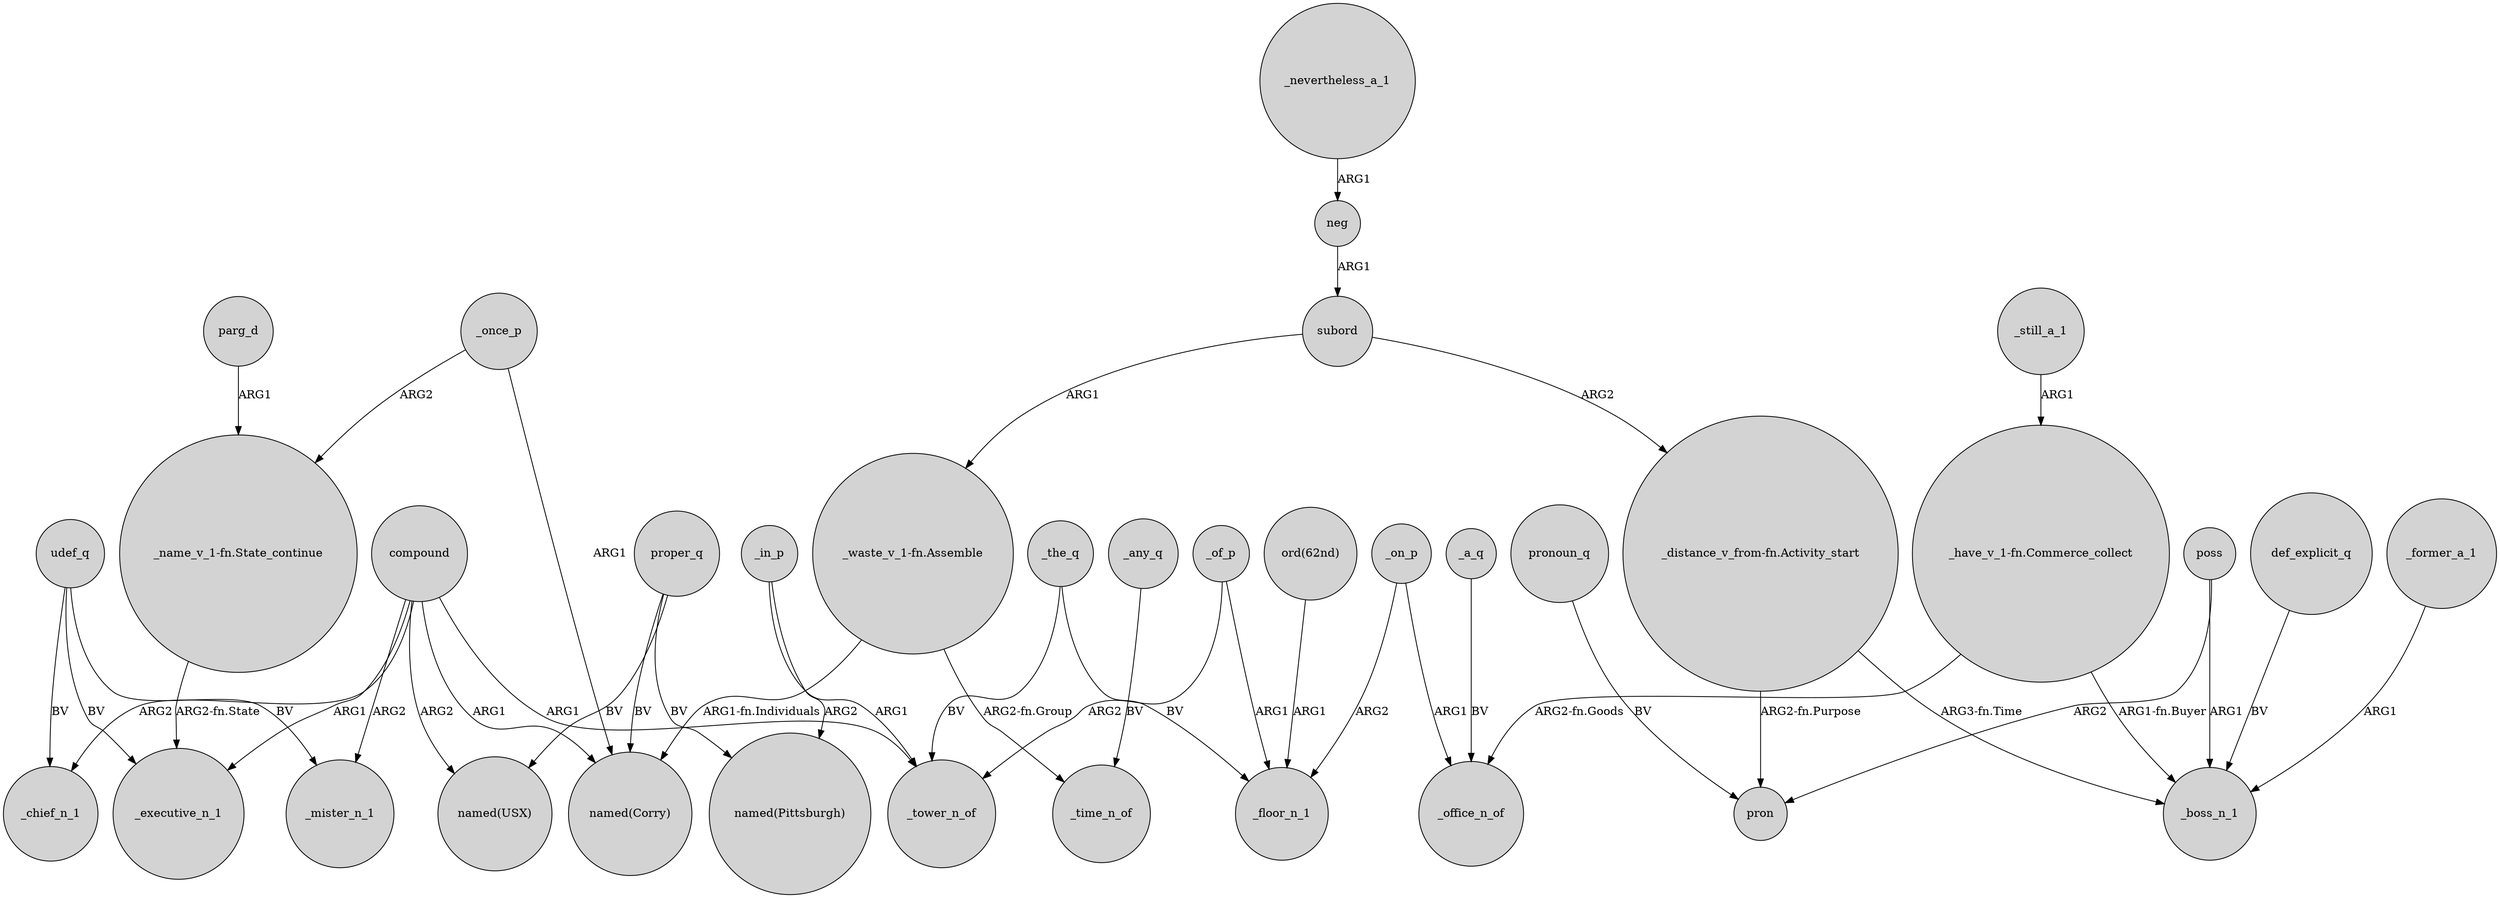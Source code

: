 digraph {
	node [shape=circle style=filled]
	_once_p -> "_name_v_1-fn.State_continue" [label=ARG2]
	_still_a_1 -> "_have_v_1-fn.Commerce_collect" [label=ARG1]
	neg -> subord [label=ARG1]
	subord -> "_waste_v_1-fn.Assemble" [label=ARG1]
	compound -> _mister_n_1 [label=ARG2]
	compound -> _chief_n_1 [label=ARG2]
	_nevertheless_a_1 -> neg [label=ARG1]
	def_explicit_q -> _boss_n_1 [label=BV]
	"_waste_v_1-fn.Assemble" -> _time_n_of [label="ARG2-fn.Group"]
	poss -> _boss_n_1 [label=ARG1]
	_a_q -> _office_n_of [label=BV]
	udef_q -> _chief_n_1 [label=BV]
	_on_p -> _floor_n_1 [label=ARG2]
	subord -> "_distance_v_from-fn.Activity_start" [label=ARG2]
	"_have_v_1-fn.Commerce_collect" -> _boss_n_1 [label="ARG1-fn.Buyer"]
	udef_q -> _mister_n_1 [label=BV]
	proper_q -> "named(Corry)" [label=BV]
	_of_p -> _tower_n_of [label=ARG2]
	pronoun_q -> pron [label=BV]
	poss -> pron [label=ARG2]
	udef_q -> _executive_n_1 [label=BV]
	compound -> "named(Corry)" [label=ARG1]
	compound -> _tower_n_of [label=ARG1]
	proper_q -> "named(Pittsburgh)" [label=BV]
	_any_q -> _time_n_of [label=BV]
	_once_p -> "named(Corry)" [label=ARG1]
	parg_d -> "_name_v_1-fn.State_continue" [label=ARG1]
	compound -> _executive_n_1 [label=ARG1]
	_in_p -> "named(Pittsburgh)" [label=ARG2]
	"_name_v_1-fn.State_continue" -> _executive_n_1 [label="ARG2-fn.State"]
	_former_a_1 -> _boss_n_1 [label=ARG1]
	"_distance_v_from-fn.Activity_start" -> pron [label="ARG2-fn.Purpose"]
	"_have_v_1-fn.Commerce_collect" -> _office_n_of [label="ARG2-fn.Goods"]
	"_distance_v_from-fn.Activity_start" -> _boss_n_1 [label="ARG3-fn.Time"]
	"_waste_v_1-fn.Assemble" -> "named(Corry)" [label="ARG1-fn.Individuals"]
	_in_p -> _tower_n_of [label=ARG1]
	"ord(62nd)" -> _floor_n_1 [label=ARG1]
	_the_q -> _floor_n_1 [label=BV]
	_the_q -> _tower_n_of [label=BV]
	_of_p -> _floor_n_1 [label=ARG1]
	_on_p -> _office_n_of [label=ARG1]
	proper_q -> "named(USX)" [label=BV]
	compound -> "named(USX)" [label=ARG2]
}

